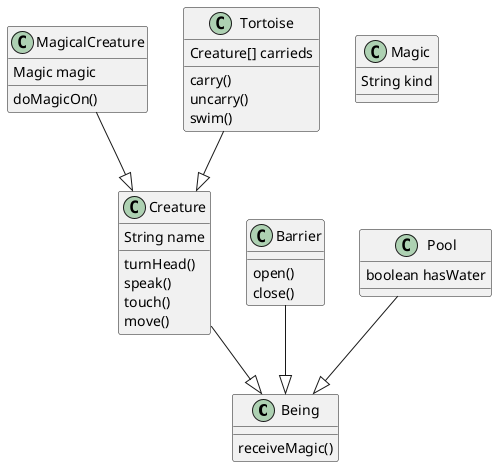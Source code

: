 @startuml
class Being{
  receiveMagic()
}

class Magic{
  String kind
}

class Creature {
    String name
    turnHead()
    speak()
    touch()
    move()
}

class MagicalCreature{
    Magic magic
    doMagicOn()
}


class Barrier{
    open()
    close()
}

class Tortoise{
 Creature[] carrieds
  carry()
  uncarry()
  swim()
}

class Pool{
  boolean hasWater
}

Tortoise --|> Creature

Creature --|> Being


MagicalCreature --|> Creature

Barrier --|> Being

Pool --|> Being
@enduml